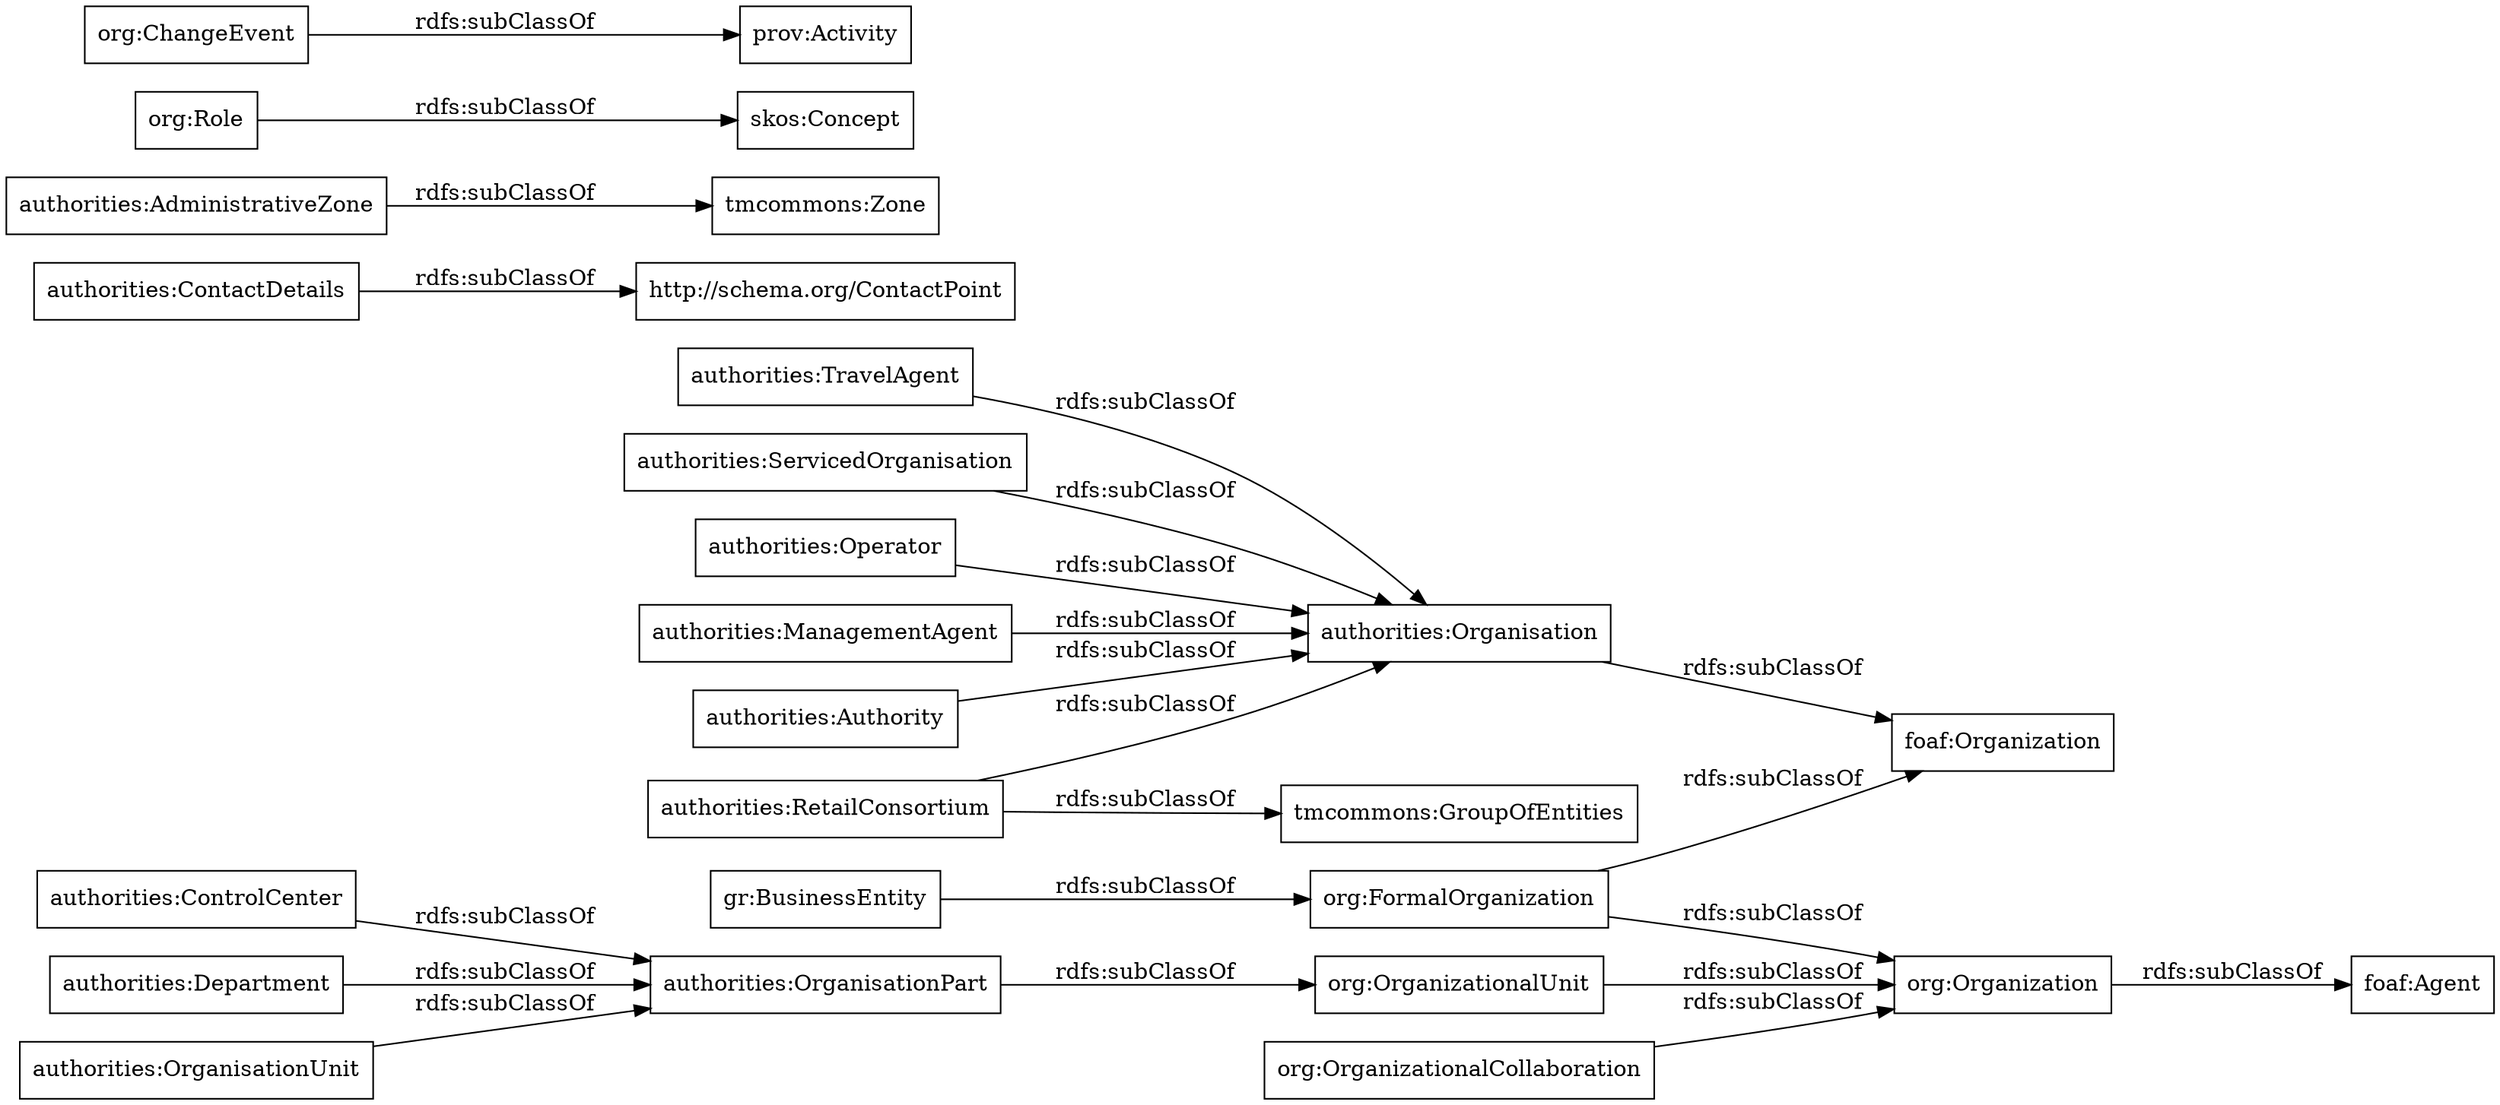 digraph ar2dtool_diagram { 
rankdir=LR;
size="1000"
node [shape = rectangle, color="black"]; "authorities:ControlCenter" "authorities:ManagementAgent" "authorities:Department" "http://schema.org/ContactPoint" "authorities:RetailConsortium" "authorities:Authority" "authorities:TravelAgent" "tmcommons:Zone" "tmcommons:GroupOfEntities" "authorities:Organisation" "authorities:ServicedOrganisation" "authorities:OrganisationUnit" "authorities:OrganisationPart" "skos:Concept" "foaf:Organization" "authorities:AdministrativeZone" "authorities:Operator" "org:OrganizationalUnit" "authorities:ContactDetails" "org:FormalOrganization" "org:OrganizationalCollaboration" "org:Organization" "org:Role" "org:ChangeEvent" ; /*classes style*/
	"org:OrganizationalUnit" -> "org:Organization" [ label = "rdfs:subClassOf" ];
	"authorities:Operator" -> "authorities:Organisation" [ label = "rdfs:subClassOf" ];
	"org:Role" -> "skos:Concept" [ label = "rdfs:subClassOf" ];
	"authorities:ServicedOrganisation" -> "authorities:Organisation" [ label = "rdfs:subClassOf" ];
	"authorities:ContactDetails" -> "http://schema.org/ContactPoint" [ label = "rdfs:subClassOf" ];
	"authorities:OrganisationUnit" -> "authorities:OrganisationPart" [ label = "rdfs:subClassOf" ];
	"org:Organization" -> "foaf:Agent" [ label = "rdfs:subClassOf" ];
	"authorities:Organisation" -> "foaf:Organization" [ label = "rdfs:subClassOf" ];
	"authorities:ManagementAgent" -> "authorities:Organisation" [ label = "rdfs:subClassOf" ];
	"org:ChangeEvent" -> "prov:Activity" [ label = "rdfs:subClassOf" ];
	"authorities:AdministrativeZone" -> "tmcommons:Zone" [ label = "rdfs:subClassOf" ];
	"authorities:RetailConsortium" -> "tmcommons:GroupOfEntities" [ label = "rdfs:subClassOf" ];
	"authorities:RetailConsortium" -> "authorities:Organisation" [ label = "rdfs:subClassOf" ];
	"authorities:Department" -> "authorities:OrganisationPart" [ label = "rdfs:subClassOf" ];
	"authorities:TravelAgent" -> "authorities:Organisation" [ label = "rdfs:subClassOf" ];
	"org:FormalOrganization" -> "org:Organization" [ label = "rdfs:subClassOf" ];
	"org:FormalOrganization" -> "foaf:Organization" [ label = "rdfs:subClassOf" ];
	"authorities:ControlCenter" -> "authorities:OrganisationPart" [ label = "rdfs:subClassOf" ];
	"gr:BusinessEntity" -> "org:FormalOrganization" [ label = "rdfs:subClassOf" ];
	"authorities:OrganisationPart" -> "org:OrganizationalUnit" [ label = "rdfs:subClassOf" ];
	"authorities:Authority" -> "authorities:Organisation" [ label = "rdfs:subClassOf" ];
	"org:OrganizationalCollaboration" -> "org:Organization" [ label = "rdfs:subClassOf" ];

}
